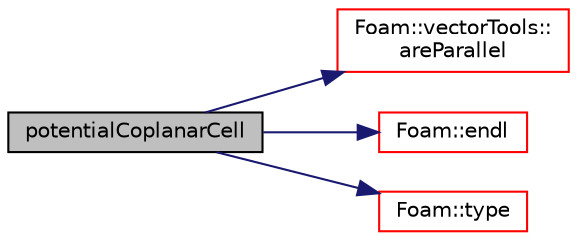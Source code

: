 digraph "potentialCoplanarCell"
{
  bgcolor="transparent";
  edge [fontname="Helvetica",fontsize="10",labelfontname="Helvetica",labelfontsize="10"];
  node [fontname="Helvetica",fontsize="10",shape=record];
  rankdir="LR";
  Node97 [label="potentialCoplanarCell",height=0.2,width=0.4,color="black", fillcolor="grey75", style="filled", fontcolor="black"];
  Node97 -> Node98 [color="midnightblue",fontsize="10",style="solid",fontname="Helvetica"];
  Node98 [label="Foam::vectorTools::\lareParallel",height=0.2,width=0.4,color="red",URL="$a21929.html#a90588bf239a5f5d393ce21f5bb3e04f5",tooltip="Test if a and b are parallel: a^b = 0. "];
  Node97 -> Node116 [color="midnightblue",fontsize="10",style="solid",fontname="Helvetica"];
  Node116 [label="Foam::endl",height=0.2,width=0.4,color="red",URL="$a21851.html#a2db8fe02a0d3909e9351bb4275b23ce4",tooltip="Add newline and flush stream. "];
  Node97 -> Node118 [color="midnightblue",fontsize="10",style="solid",fontname="Helvetica"];
  Node118 [label="Foam::type",height=0.2,width=0.4,color="red",URL="$a21851.html#aec48583af672626378f501eb9fc32cd1",tooltip="Return the file type: DIRECTORY or FILE. "];
}
